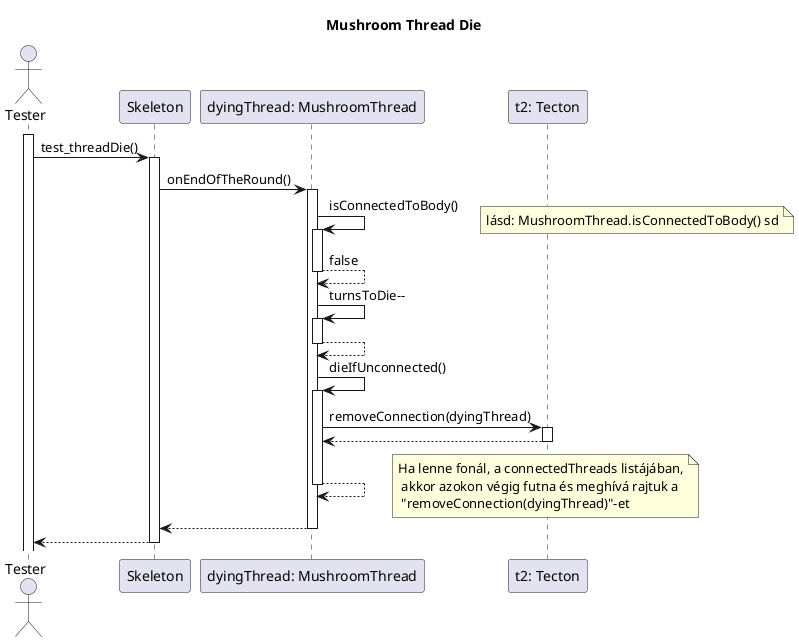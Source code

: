 @startuml Mushroom Thread Die

title Mushroom Thread Die

actor "Tester" as tester
participant "Skeleton" as skeleton

participant "dyingThread: MushroomThread" as dymt
participant "t2: Tecton" as t2

activate tester 

tester -> skeleton: test_threadDie()
activate skeleton

skeleton -> dymt: onEndOfTheRound()
activate dymt

dymt -> dymt: isConnectedToBody()
activate dymt
note right: lásd: MushroomThread.isConnectedToBody() sd 
dymt --> dymt: false
deactivate dymt


dymt -> dymt: turnsToDie--
activate dymt
dymt --> dymt
deactivate dymt

dymt -> dymt: dieIfUnconnected()
activate dymt

dymt -> t2: removeConnection(dyingThread)
activate t2
t2 --> dymt
deactivate t2

dymt --> dymt
deactivate dymt
note right: Ha lenne fonál, a connectedThreads listájában,\n akkor azokon végig futna és meghívá rajtuk a\n "removeConnection(dyingThread)"-et

dymt --> skeleton
deactivate dymt

skeleton --> tester
deactivate skeleton


@enduml
